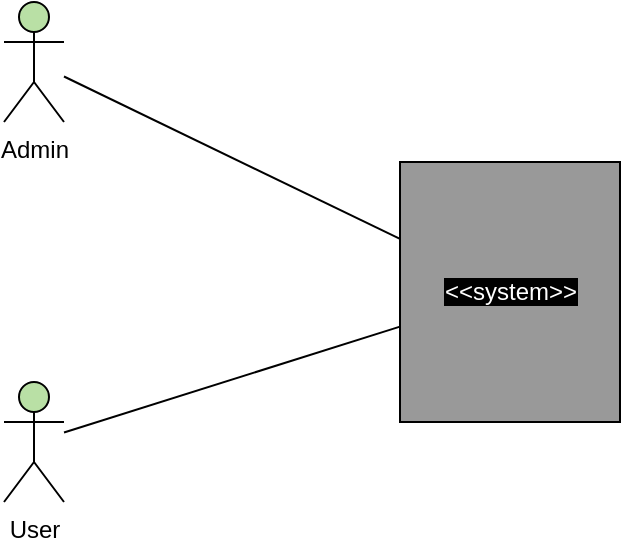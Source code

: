 <mxfile version="13.7.3" type="device"><diagram id="ktswCHcgCvEk69QXRQ0M" name="Page-1"><mxGraphModel dx="2234" dy="816" grid="1" gridSize="10" guides="1" tooltips="1" connect="1" arrows="1" fold="1" page="1" pageScale="1" pageWidth="827" pageHeight="1169" math="0" shadow="0"><root><mxCell id="0"/><mxCell id="1" parent="0"/><mxCell id="lquXTF0Hpv7Mb-byAhuf-1" value="&lt;span style=&quot;background-color: rgb(0 , 0 , 0)&quot;&gt;&lt;font color=&quot;#ffffff&quot;&gt;&amp;lt;&amp;lt;system&amp;gt;&amp;gt;&lt;/font&gt;&lt;/span&gt;" style="html=1;fillColor=#999999;" parent="1" vertex="1"><mxGeometry x="728" y="230" width="110" height="130" as="geometry"/></mxCell><mxCell id="lquXTF0Hpv7Mb-byAhuf-2" value="Admin" style="shape=umlActor;verticalLabelPosition=bottom;labelBackgroundColor=#ffffff;verticalAlign=top;html=1;fillColor=#B9E0A5;" parent="1" vertex="1"><mxGeometry x="530" y="150" width="30" height="60" as="geometry"/></mxCell><mxCell id="lquXTF0Hpv7Mb-byAhuf-3" value="User" style="shape=umlActor;verticalLabelPosition=bottom;labelBackgroundColor=#ffffff;verticalAlign=top;html=1;fillColor=#B9E0A5;" parent="1" vertex="1"><mxGeometry x="530" y="340" width="30" height="60" as="geometry"/></mxCell><mxCell id="lquXTF0Hpv7Mb-byAhuf-5" value="" style="endArrow=none;html=1;" parent="1" source="lquXTF0Hpv7Mb-byAhuf-2" target="lquXTF0Hpv7Mb-byAhuf-1" edge="1"><mxGeometry width="50" height="50" relative="1" as="geometry"><mxPoint x="530" y="580" as="sourcePoint"/><mxPoint x="580" y="530" as="targetPoint"/></mxGeometry></mxCell><mxCell id="lquXTF0Hpv7Mb-byAhuf-6" value="" style="endArrow=none;html=1;" parent="1" source="lquXTF0Hpv7Mb-byAhuf-3" target="lquXTF0Hpv7Mb-byAhuf-1" edge="1"><mxGeometry width="50" height="50" relative="1" as="geometry"><mxPoint x="555" y="150" as="sourcePoint"/><mxPoint x="738" y="312.5" as="targetPoint"/></mxGeometry></mxCell></root></mxGraphModel></diagram></mxfile>